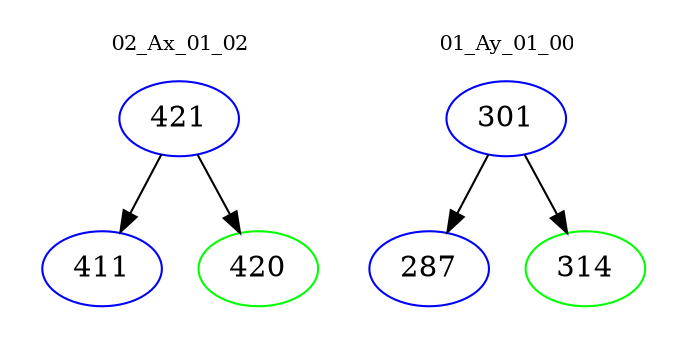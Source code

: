 digraph{
subgraph cluster_0 {
color = white
label = "02_Ax_01_02";
fontsize=10;
T0_421 [label="421", color="blue"]
T0_421 -> T0_411 [color="black"]
T0_411 [label="411", color="blue"]
T0_421 -> T0_420 [color="black"]
T0_420 [label="420", color="green"]
}
subgraph cluster_1 {
color = white
label = "01_Ay_01_00";
fontsize=10;
T1_301 [label="301", color="blue"]
T1_301 -> T1_287 [color="black"]
T1_287 [label="287", color="blue"]
T1_301 -> T1_314 [color="black"]
T1_314 [label="314", color="green"]
}
}
